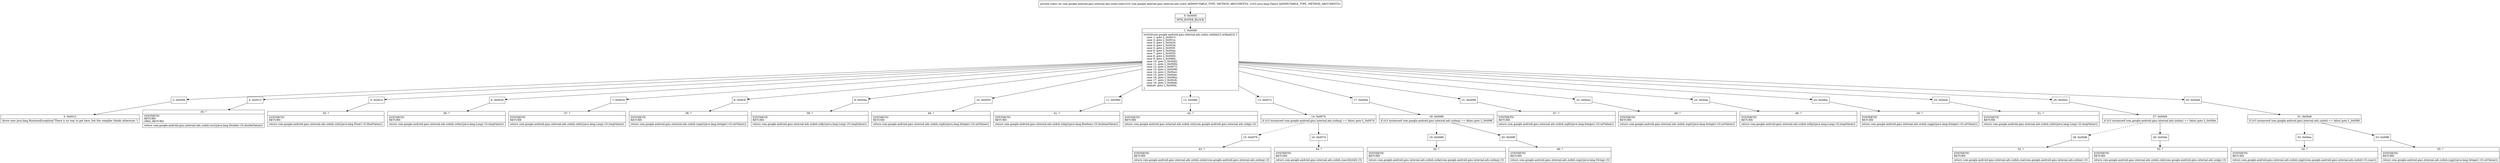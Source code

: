 digraph "CFG forcom.google.android.gms.internal.ads.zzdnr.zzb(Lcom\/google\/android\/gms\/internal\/ads\/zzdrh;Ljava\/lang\/Object;)I" {
Node_0 [shape=record,label="{0\:\ 0x0000|MTH_ENTER_BLOCK\l}"];
Node_1 [shape=record,label="{1\:\ 0x0008|switch(com.google.android.gms.internal.ads.zzdns.zzhdm[r2.ordinal()]) \{\l    case 1: goto L_0x0013;\l    case 2: goto L_0x001e;\l    case 3: goto L_0x0029;\l    case 4: goto L_0x0034;\l    case 5: goto L_0x003f;\l    case 6: goto L_0x004a;\l    case 7: goto L_0x0055;\l    case 8: goto L_0x0060;\l    case 9: goto L_0x006b;\l    case 10: goto L_0x00d2;\l    case 11: goto L_0x0084;\l    case 12: goto L_0x0072;\l    case 13: goto L_0x0096;\l    case 14: goto L_0x00a2;\l    case 15: goto L_0x00ae;\l    case 16: goto L_0x00ba;\l    case 17: goto L_0x00c6;\l    case 18: goto L_0x00e6;\l    default: goto L_0x000b;\l\}\l}"];
Node_2 [shape=record,label="{2\:\ 0x000b}"];
Node_3 [shape=record,label="{3\:\ 0x0012|throw new java.lang.RuntimeException(\"There is no way to get here, but the compiler thinks otherwise.\")\l}"];
Node_4 [shape=record,label="{4\:\ 0x0013}"];
Node_5 [shape=record,label="{5\:\ 0x001e}"];
Node_6 [shape=record,label="{6\:\ 0x0029}"];
Node_7 [shape=record,label="{7\:\ 0x0034}"];
Node_8 [shape=record,label="{8\:\ 0x003f}"];
Node_9 [shape=record,label="{9\:\ 0x004a}"];
Node_10 [shape=record,label="{10\:\ 0x0055}"];
Node_11 [shape=record,label="{11\:\ 0x0060}"];
Node_12 [shape=record,label="{12\:\ 0x006b}"];
Node_13 [shape=record,label="{13\:\ 0x0072}"];
Node_14 [shape=record,label="{14\:\ 0x0074|if ((r3 instanceof com.google.android.gms.internal.ads.zzdmq) == false) goto L_0x007d\l}"];
Node_15 [shape=record,label="{15\:\ 0x0076}"];
Node_16 [shape=record,label="{16\:\ 0x007d}"];
Node_17 [shape=record,label="{17\:\ 0x0084}"];
Node_18 [shape=record,label="{18\:\ 0x0086|if ((r3 instanceof com.google.android.gms.internal.ads.zzdmq) == false) goto L_0x008f\l}"];
Node_19 [shape=record,label="{19\:\ 0x0088}"];
Node_20 [shape=record,label="{20\:\ 0x008f}"];
Node_21 [shape=record,label="{21\:\ 0x0096}"];
Node_22 [shape=record,label="{22\:\ 0x00a2}"];
Node_23 [shape=record,label="{23\:\ 0x00ae}"];
Node_24 [shape=record,label="{24\:\ 0x00ba}"];
Node_25 [shape=record,label="{25\:\ 0x00c6}"];
Node_26 [shape=record,label="{26\:\ 0x00d2}"];
Node_27 [shape=record,label="{27\:\ 0x00d4|if ((r3 instanceof com.google.android.gms.internal.ads.zzdom) == false) goto L_0x00de\l}"];
Node_28 [shape=record,label="{28\:\ 0x00d6}"];
Node_29 [shape=record,label="{29\:\ 0x00de}"];
Node_30 [shape=record,label="{30\:\ 0x00e6}"];
Node_31 [shape=record,label="{31\:\ 0x00e8|if ((r3 instanceof com.google.android.gms.internal.ads.zzdod) == false) goto L_0x00f6\l}"];
Node_32 [shape=record,label="{32\:\ 0x00ea}"];
Node_33 [shape=record,label="{33\:\ 0x00f6}"];
Node_34 [shape=record,label="{34\:\ ?|SYNTHETIC\lRETURN\lORIG_RETURN\l|return com.google.android.gms.internal.ads.zzdnh.zzc(((java.lang.Double) r3).doubleValue())\l}"];
Node_35 [shape=record,label="{35\:\ ?|SYNTHETIC\lRETURN\l|return com.google.android.gms.internal.ads.zzdnh.zzh(((java.lang.Float) r3).floatValue())\l}"];
Node_36 [shape=record,label="{36\:\ ?|SYNTHETIC\lRETURN\l|return com.google.android.gms.internal.ads.zzdnh.zzfm(((java.lang.Long) r3).longValue())\l}"];
Node_37 [shape=record,label="{37\:\ ?|SYNTHETIC\lRETURN\l|return com.google.android.gms.internal.ads.zzdnh.zzfn(((java.lang.Long) r3).longValue())\l}"];
Node_38 [shape=record,label="{38\:\ ?|SYNTHETIC\lRETURN\l|return com.google.android.gms.internal.ads.zzdnh.zzge(((java.lang.Integer) r3).intValue())\l}"];
Node_39 [shape=record,label="{39\:\ ?|SYNTHETIC\lRETURN\l|return com.google.android.gms.internal.ads.zzdnh.zzfp(((java.lang.Long) r3).longValue())\l}"];
Node_40 [shape=record,label="{40\:\ ?|SYNTHETIC\lRETURN\l|return com.google.android.gms.internal.ads.zzdnh.zzgh(((java.lang.Integer) r3).intValue())\l}"];
Node_41 [shape=record,label="{41\:\ ?|SYNTHETIC\lRETURN\l|return com.google.android.gms.internal.ads.zzdnh.zzbg(((java.lang.Boolean) r3).booleanValue())\l}"];
Node_42 [shape=record,label="{42\:\ ?|SYNTHETIC\lRETURN\l|return com.google.android.gms.internal.ads.zzdnh.zzl((com.google.android.gms.internal.ads.zzdpj) r3)\l}"];
Node_43 [shape=record,label="{43\:\ ?|SYNTHETIC\lRETURN\l|return com.google.android.gms.internal.ads.zzdnh.zzda((com.google.android.gms.internal.ads.zzdmq) r3)\l}"];
Node_44 [shape=record,label="{44\:\ ?|SYNTHETIC\lRETURN\l|return com.google.android.gms.internal.ads.zzdnh.zzac((byte[]) r3)\l}"];
Node_45 [shape=record,label="{45\:\ ?|SYNTHETIC\lRETURN\l|return com.google.android.gms.internal.ads.zzdnh.zzda((com.google.android.gms.internal.ads.zzdmq) r3)\l}"];
Node_46 [shape=record,label="{46\:\ ?|SYNTHETIC\lRETURN\l|return com.google.android.gms.internal.ads.zzdnh.zzgx((java.lang.String) r3)\l}"];
Node_47 [shape=record,label="{47\:\ ?|SYNTHETIC\lRETURN\l|return com.google.android.gms.internal.ads.zzdnh.zzgf(((java.lang.Integer) r3).intValue())\l}"];
Node_48 [shape=record,label="{48\:\ ?|SYNTHETIC\lRETURN\l|return com.google.android.gms.internal.ads.zzdnh.zzgi(((java.lang.Integer) r3).intValue())\l}"];
Node_49 [shape=record,label="{49\:\ ?|SYNTHETIC\lRETURN\l|return com.google.android.gms.internal.ads.zzdnh.zzfq(((java.lang.Long) r3).longValue())\l}"];
Node_50 [shape=record,label="{50\:\ ?|SYNTHETIC\lRETURN\l|return com.google.android.gms.internal.ads.zzdnh.zzgg(((java.lang.Integer) r3).intValue())\l}"];
Node_51 [shape=record,label="{51\:\ ?|SYNTHETIC\lRETURN\l|return com.google.android.gms.internal.ads.zzdnh.zzfo(((java.lang.Long) r3).longValue())\l}"];
Node_52 [shape=record,label="{52\:\ ?|SYNTHETIC\lRETURN\l|return com.google.android.gms.internal.ads.zzdnh.zza((com.google.android.gms.internal.ads.zzdom) r3)\l}"];
Node_53 [shape=record,label="{53\:\ ?|SYNTHETIC\lRETURN\l|return com.google.android.gms.internal.ads.zzdnh.zzk((com.google.android.gms.internal.ads.zzdpj) r3)\l}"];
Node_54 [shape=record,label="{54\:\ ?|SYNTHETIC\lRETURN\l|return com.google.android.gms.internal.ads.zzdnh.zzgj(((com.google.android.gms.internal.ads.zzdod) r3).zzac())\l}"];
Node_55 [shape=record,label="{55\:\ ?|SYNTHETIC\lRETURN\l|return com.google.android.gms.internal.ads.zzdnh.zzgj(((java.lang.Integer) r3).intValue())\l}"];
MethodNode[shape=record,label="{private static int com.google.android.gms.internal.ads.zzdnr.zzb((r2v0 com.google.android.gms.internal.ads.zzdrh A[IMMUTABLE_TYPE, METHOD_ARGUMENT]), (r3v0 java.lang.Object A[IMMUTABLE_TYPE, METHOD_ARGUMENT])) }"];
MethodNode -> Node_0;
Node_0 -> Node_1;
Node_1 -> Node_2;
Node_1 -> Node_4;
Node_1 -> Node_5;
Node_1 -> Node_6;
Node_1 -> Node_7;
Node_1 -> Node_8;
Node_1 -> Node_9;
Node_1 -> Node_10;
Node_1 -> Node_11;
Node_1 -> Node_12;
Node_1 -> Node_13;
Node_1 -> Node_17;
Node_1 -> Node_21;
Node_1 -> Node_22;
Node_1 -> Node_23;
Node_1 -> Node_24;
Node_1 -> Node_25;
Node_1 -> Node_26;
Node_1 -> Node_30;
Node_2 -> Node_3;
Node_4 -> Node_34;
Node_5 -> Node_35;
Node_6 -> Node_36;
Node_7 -> Node_37;
Node_8 -> Node_38;
Node_9 -> Node_39;
Node_10 -> Node_40;
Node_11 -> Node_41;
Node_12 -> Node_42;
Node_13 -> Node_14;
Node_14 -> Node_15[style=dashed];
Node_14 -> Node_16;
Node_15 -> Node_43;
Node_16 -> Node_44;
Node_17 -> Node_18;
Node_18 -> Node_19[style=dashed];
Node_18 -> Node_20;
Node_19 -> Node_45;
Node_20 -> Node_46;
Node_21 -> Node_47;
Node_22 -> Node_48;
Node_23 -> Node_49;
Node_24 -> Node_50;
Node_25 -> Node_51;
Node_26 -> Node_27;
Node_27 -> Node_28[style=dashed];
Node_27 -> Node_29;
Node_28 -> Node_52;
Node_29 -> Node_53;
Node_30 -> Node_31;
Node_31 -> Node_32[style=dashed];
Node_31 -> Node_33;
Node_32 -> Node_54;
Node_33 -> Node_55;
}

